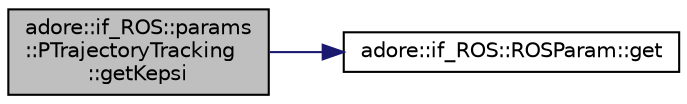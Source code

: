 digraph "adore::if_ROS::params::PTrajectoryTracking::getKepsi"
{
 // LATEX_PDF_SIZE
  edge [fontname="Helvetica",fontsize="10",labelfontname="Helvetica",labelfontsize="10"];
  node [fontname="Helvetica",fontsize="10",shape=record];
  rankdir="LR";
  Node1 [label="adore::if_ROS::params\l::PTrajectoryTracking\l::getKepsi",height=0.2,width=0.4,color="black", fillcolor="grey75", style="filled", fontcolor="black",tooltip="lateral control gain for yaw angle error epsi"];
  Node1 -> Node2 [color="midnightblue",fontsize="10",style="solid",fontname="Helvetica"];
  Node2 [label="adore::if_ROS::ROSParam::get",height=0.2,width=0.4,color="black", fillcolor="white", style="filled",URL="$classadore_1_1if__ROS_1_1ROSParam.html#adf480c94fa5b1368850b0a491791e4e6",tooltip=" "];
}
